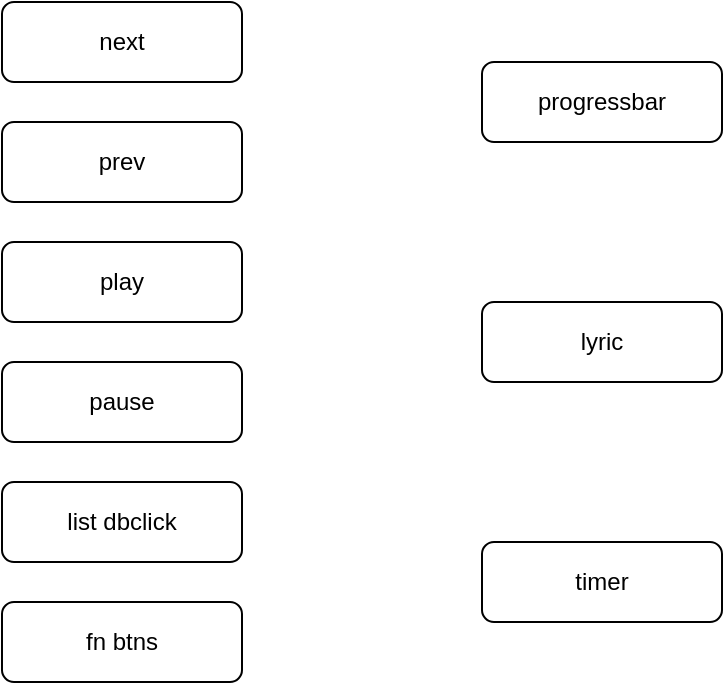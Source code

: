 <mxfile version="20.1.1" type="github">
  <diagram id="6UHvOgVMTDahgQahtkfm" name="第 1 页">
    <mxGraphModel dx="1058" dy="532" grid="1" gridSize="10" guides="1" tooltips="1" connect="1" arrows="1" fold="1" page="1" pageScale="1" pageWidth="827" pageHeight="1169" math="0" shadow="0">
      <root>
        <mxCell id="0" />
        <mxCell id="1" parent="0" />
        <mxCell id="0T_2IBzBKvD0dFZH6Lcd-1" value="play" style="rounded=1;whiteSpace=wrap;html=1;" vertex="1" parent="1">
          <mxGeometry x="240" y="170" width="120" height="40" as="geometry" />
        </mxCell>
        <mxCell id="0T_2IBzBKvD0dFZH6Lcd-2" value="timer" style="whiteSpace=wrap;html=1;rounded=1;" vertex="1" parent="1">
          <mxGeometry x="480" y="320" width="120" height="40" as="geometry" />
        </mxCell>
        <mxCell id="0T_2IBzBKvD0dFZH6Lcd-4" value="progressbar" style="whiteSpace=wrap;html=1;rounded=1;" vertex="1" parent="1">
          <mxGeometry x="480" y="80" width="120" height="40" as="geometry" />
        </mxCell>
        <mxCell id="0T_2IBzBKvD0dFZH6Lcd-7" value="lyric&lt;br&gt;" style="whiteSpace=wrap;html=1;rounded=1;" vertex="1" parent="1">
          <mxGeometry x="480" y="200" width="120" height="40" as="geometry" />
        </mxCell>
        <mxCell id="0T_2IBzBKvD0dFZH6Lcd-9" value="pause" style="whiteSpace=wrap;html=1;rounded=1;" vertex="1" parent="1">
          <mxGeometry x="240" y="230" width="120" height="40" as="geometry" />
        </mxCell>
        <mxCell id="0T_2IBzBKvD0dFZH6Lcd-11" value="prev" style="whiteSpace=wrap;html=1;rounded=1;" vertex="1" parent="1">
          <mxGeometry x="240" y="110" width="120" height="40" as="geometry" />
        </mxCell>
        <mxCell id="0T_2IBzBKvD0dFZH6Lcd-13" value="next" style="rounded=1;whiteSpace=wrap;html=1;" vertex="1" parent="1">
          <mxGeometry x="240" y="50" width="120" height="40" as="geometry" />
        </mxCell>
        <mxCell id="0T_2IBzBKvD0dFZH6Lcd-14" value="list dbclick" style="rounded=1;whiteSpace=wrap;html=1;" vertex="1" parent="1">
          <mxGeometry x="240" y="290" width="120" height="40" as="geometry" />
        </mxCell>
        <mxCell id="0T_2IBzBKvD0dFZH6Lcd-15" value="fn btns" style="rounded=1;whiteSpace=wrap;html=1;" vertex="1" parent="1">
          <mxGeometry x="240" y="350" width="120" height="40" as="geometry" />
        </mxCell>
      </root>
    </mxGraphModel>
  </diagram>
</mxfile>
